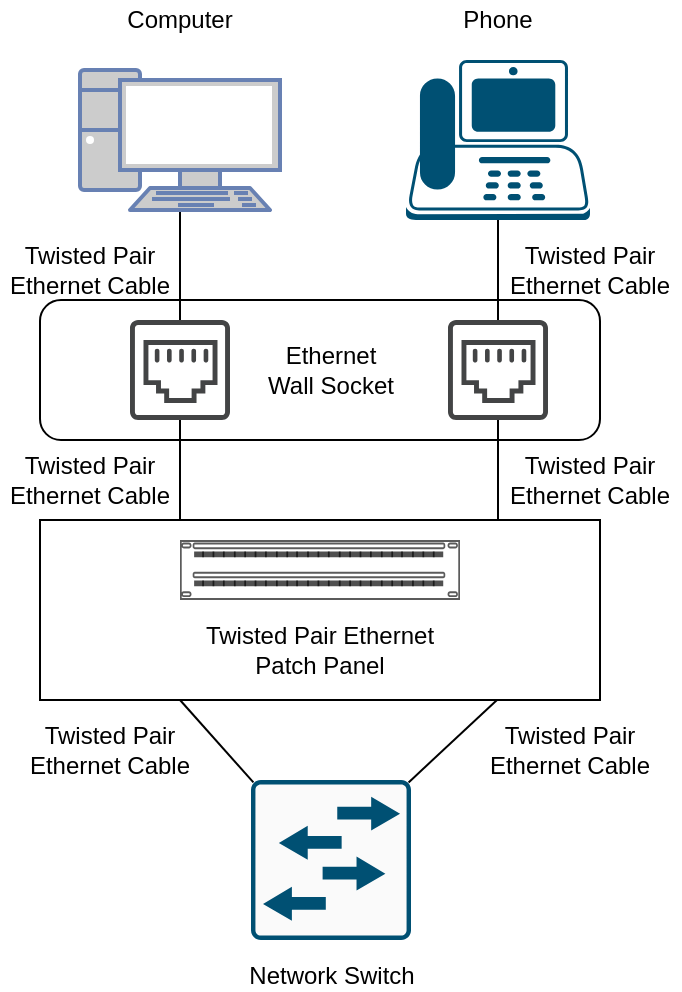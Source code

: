 <mxfile version="14.9.3" type="device"><diagram id="nQa6rBHnhwXIWlbEvS1-" name="Page-1"><mxGraphModel dx="946" dy="621" grid="1" gridSize="10" guides="1" tooltips="1" connect="1" arrows="1" fold="1" page="1" pageScale="1" pageWidth="850" pageHeight="1100" math="0" shadow="0"><root><mxCell id="0"/><mxCell id="1" parent="0"/><mxCell id="jh9n7uT4vUIoS3mSZWu8-4" value="" style="rounded=1;whiteSpace=wrap;html=1;rotation=90;" vertex="1" parent="1"><mxGeometry x="185" y="95" width="70" height="280" as="geometry"/></mxCell><mxCell id="jh9n7uT4vUIoS3mSZWu8-6" style="rounded=0;orthogonalLoop=1;jettySize=auto;html=1;exitX=0.5;exitY=1;exitDx=0;exitDy=0;exitPerimeter=0;endArrow=none;endFill=0;" edge="1" parent="1" source="jh9n7uT4vUIoS3mSZWu8-1" target="jh9n7uT4vUIoS3mSZWu8-3"><mxGeometry relative="1" as="geometry"/></mxCell><mxCell id="jh9n7uT4vUIoS3mSZWu8-1" value="" style="fontColor=#0066CC;verticalAlign=top;verticalLabelPosition=bottom;labelPosition=center;align=center;html=1;outlineConnect=0;fillColor=#CCCCCC;strokeColor=#6881B3;gradientColor=none;gradientDirection=north;strokeWidth=2;shape=mxgraph.networks.pc;" vertex="1" parent="1"><mxGeometry x="100" y="85" width="100" height="70" as="geometry"/></mxCell><mxCell id="jh9n7uT4vUIoS3mSZWu8-7" style="edgeStyle=none;rounded=0;orthogonalLoop=1;jettySize=auto;html=1;exitX=0.5;exitY=1;exitDx=0;exitDy=0;exitPerimeter=0;endArrow=none;endFill=0;" edge="1" parent="1" source="jh9n7uT4vUIoS3mSZWu8-2" target="jh9n7uT4vUIoS3mSZWu8-5"><mxGeometry relative="1" as="geometry"/></mxCell><mxCell id="jh9n7uT4vUIoS3mSZWu8-2" value="" style="points=[[0.59,0,0],[0.87,0.015,0],[0.88,0.3,0],[0.99,0.99,0],[0.5,1,0],[0.01,0.99,0],[0.075,0.5,0],[0.17,0.115,0]];verticalLabelPosition=bottom;html=1;verticalAlign=top;aspect=fixed;align=center;pointerEvents=1;shape=mxgraph.cisco19.ip_phone;fillColor=#005073;strokeColor=none;" vertex="1" parent="1"><mxGeometry x="263" y="80" width="92" height="80" as="geometry"/></mxCell><mxCell id="jh9n7uT4vUIoS3mSZWu8-3" value="" style="pointerEvents=1;shadow=0;dashed=0;html=1;strokeColor=none;fillColor=#434445;aspect=fixed;labelPosition=center;verticalLabelPosition=bottom;verticalAlign=top;align=center;outlineConnect=0;shape=mxgraph.vvd.ethernet_port;" vertex="1" parent="1"><mxGeometry x="125" y="210" width="50" height="50" as="geometry"/></mxCell><mxCell id="jh9n7uT4vUIoS3mSZWu8-5" value="" style="pointerEvents=1;shadow=0;dashed=0;html=1;strokeColor=none;fillColor=#434445;aspect=fixed;labelPosition=center;verticalLabelPosition=bottom;verticalAlign=top;align=center;outlineConnect=0;shape=mxgraph.vvd.ethernet_port;" vertex="1" parent="1"><mxGeometry x="284" y="210" width="50" height="50" as="geometry"/></mxCell><mxCell id="jh9n7uT4vUIoS3mSZWu8-8" value="Computer" style="text;html=1;strokeColor=none;fillColor=none;align=center;verticalAlign=middle;whiteSpace=wrap;rounded=0;" vertex="1" parent="1"><mxGeometry x="120" y="50" width="60" height="20" as="geometry"/></mxCell><mxCell id="jh9n7uT4vUIoS3mSZWu8-9" value="Phone" style="text;html=1;strokeColor=none;fillColor=none;align=center;verticalAlign=middle;whiteSpace=wrap;rounded=0;" vertex="1" parent="1"><mxGeometry x="279" y="50" width="60" height="20" as="geometry"/></mxCell><mxCell id="jh9n7uT4vUIoS3mSZWu8-10" value="Ethernet&lt;br&gt;Wall Socket" style="text;html=1;strokeColor=none;fillColor=none;align=center;verticalAlign=middle;whiteSpace=wrap;rounded=0;" vertex="1" parent="1"><mxGeometry x="188" y="220" width="75" height="30" as="geometry"/></mxCell><mxCell id="jh9n7uT4vUIoS3mSZWu8-11" value="Twisted Pair Ethernet Cable" style="text;html=1;strokeColor=none;fillColor=none;align=center;verticalAlign=middle;whiteSpace=wrap;rounded=0;" vertex="1" parent="1"><mxGeometry x="60" y="170" width="90" height="30" as="geometry"/></mxCell><mxCell id="jh9n7uT4vUIoS3mSZWu8-12" value="Twisted Pair Ethernet Cable" style="text;html=1;strokeColor=none;fillColor=none;align=center;verticalAlign=middle;whiteSpace=wrap;rounded=0;" vertex="1" parent="1"><mxGeometry x="310" y="170" width="90" height="30" as="geometry"/></mxCell><mxCell id="jh9n7uT4vUIoS3mSZWu8-19" style="edgeStyle=none;rounded=0;orthogonalLoop=1;jettySize=auto;html=1;endArrow=none;endFill=0;" edge="1" parent="1" target="jh9n7uT4vUIoS3mSZWu8-5"><mxGeometry relative="1" as="geometry"><mxPoint x="309" y="330" as="sourcePoint"/><mxPoint x="407" y="384.5" as="targetPoint"/></mxGeometry></mxCell><mxCell id="jh9n7uT4vUIoS3mSZWu8-18" style="edgeStyle=none;rounded=0;orthogonalLoop=1;jettySize=auto;html=1;endArrow=none;endFill=0;exitX=0.25;exitY=0;exitDx=0;exitDy=0;" edge="1" parent="1" source="jh9n7uT4vUIoS3mSZWu8-13"><mxGeometry relative="1" as="geometry"><mxPoint x="280" y="290" as="sourcePoint"/><mxPoint x="150" y="260" as="targetPoint"/></mxGeometry></mxCell><mxCell id="jh9n7uT4vUIoS3mSZWu8-24" style="edgeStyle=none;rounded=0;orthogonalLoop=1;jettySize=auto;html=1;exitX=0.25;exitY=1;exitDx=0;exitDy=0;entryX=0.015;entryY=0.015;entryDx=0;entryDy=0;entryPerimeter=0;endArrow=none;endFill=0;" edge="1" parent="1" source="jh9n7uT4vUIoS3mSZWu8-13" target="jh9n7uT4vUIoS3mSZWu8-22"><mxGeometry relative="1" as="geometry"/></mxCell><mxCell id="jh9n7uT4vUIoS3mSZWu8-25" style="edgeStyle=none;rounded=0;orthogonalLoop=1;jettySize=auto;html=1;exitX=0.818;exitY=0.994;exitDx=0;exitDy=0;entryX=0.985;entryY=0.015;entryDx=0;entryDy=0;entryPerimeter=0;endArrow=none;endFill=0;exitPerimeter=0;" edge="1" parent="1" source="jh9n7uT4vUIoS3mSZWu8-13" target="jh9n7uT4vUIoS3mSZWu8-22"><mxGeometry relative="1" as="geometry"/></mxCell><mxCell id="jh9n7uT4vUIoS3mSZWu8-13" value="" style="rounded=0;whiteSpace=wrap;html=1;" vertex="1" parent="1"><mxGeometry x="80" y="310" width="280" height="90" as="geometry"/></mxCell><mxCell id="jh9n7uT4vUIoS3mSZWu8-15" value="" style="strokeColor=#666666;html=1;labelPosition=right;align=left;spacingLeft=15;shadow=0;dashed=0;outlineConnect=0;shape=mxgraph.rack.general.cat5e_enhanced_patch_panel_48_ports;" vertex="1" parent="1"><mxGeometry x="150" y="320" width="140" height="30" as="geometry"/></mxCell><mxCell id="jh9n7uT4vUIoS3mSZWu8-16" value="Twisted Pair Ethernet Patch Panel" style="text;html=1;strokeColor=none;fillColor=none;align=center;verticalAlign=middle;whiteSpace=wrap;rounded=0;" vertex="1" parent="1"><mxGeometry x="160" y="360" width="120" height="30" as="geometry"/></mxCell><mxCell id="jh9n7uT4vUIoS3mSZWu8-20" value="Twisted Pair Ethernet Cable" style="text;html=1;strokeColor=none;fillColor=none;align=center;verticalAlign=middle;whiteSpace=wrap;rounded=0;" vertex="1" parent="1"><mxGeometry x="60" y="275" width="90" height="30" as="geometry"/></mxCell><mxCell id="jh9n7uT4vUIoS3mSZWu8-21" value="Twisted Pair Ethernet Cable" style="text;html=1;strokeColor=none;fillColor=none;align=center;verticalAlign=middle;whiteSpace=wrap;rounded=0;" vertex="1" parent="1"><mxGeometry x="310" y="275" width="90" height="30" as="geometry"/></mxCell><mxCell id="jh9n7uT4vUIoS3mSZWu8-22" value="" style="points=[[0.015,0.015,0],[0.985,0.015,0],[0.985,0.985,0],[0.015,0.985,0],[0.25,0,0],[0.5,0,0],[0.75,0,0],[1,0.25,0],[1,0.5,0],[1,0.75,0],[0.75,1,0],[0.5,1,0],[0.25,1,0],[0,0.75,0],[0,0.5,0],[0,0.25,0]];verticalLabelPosition=bottom;html=1;verticalAlign=top;aspect=fixed;align=center;pointerEvents=1;shape=mxgraph.cisco19.rect;prIcon=l2_switch;fillColor=#FAFAFA;strokeColor=#005073;" vertex="1" parent="1"><mxGeometry x="185.5" y="440" width="80" height="80" as="geometry"/></mxCell><mxCell id="jh9n7uT4vUIoS3mSZWu8-26" value="Twisted Pair Ethernet Cable" style="text;html=1;strokeColor=none;fillColor=none;align=center;verticalAlign=middle;whiteSpace=wrap;rounded=0;" vertex="1" parent="1"><mxGeometry x="70" y="410" width="90" height="30" as="geometry"/></mxCell><mxCell id="jh9n7uT4vUIoS3mSZWu8-27" value="Twisted Pair Ethernet Cable" style="text;html=1;strokeColor=none;fillColor=none;align=center;verticalAlign=middle;whiteSpace=wrap;rounded=0;" vertex="1" parent="1"><mxGeometry x="300" y="410" width="90" height="30" as="geometry"/></mxCell><mxCell id="jh9n7uT4vUIoS3mSZWu8-28" value="Network Switch" style="text;html=1;strokeColor=none;fillColor=none;align=center;verticalAlign=middle;whiteSpace=wrap;rounded=0;" vertex="1" parent="1"><mxGeometry x="180.5" y="530" width="90" height="15" as="geometry"/></mxCell></root></mxGraphModel></diagram></mxfile>